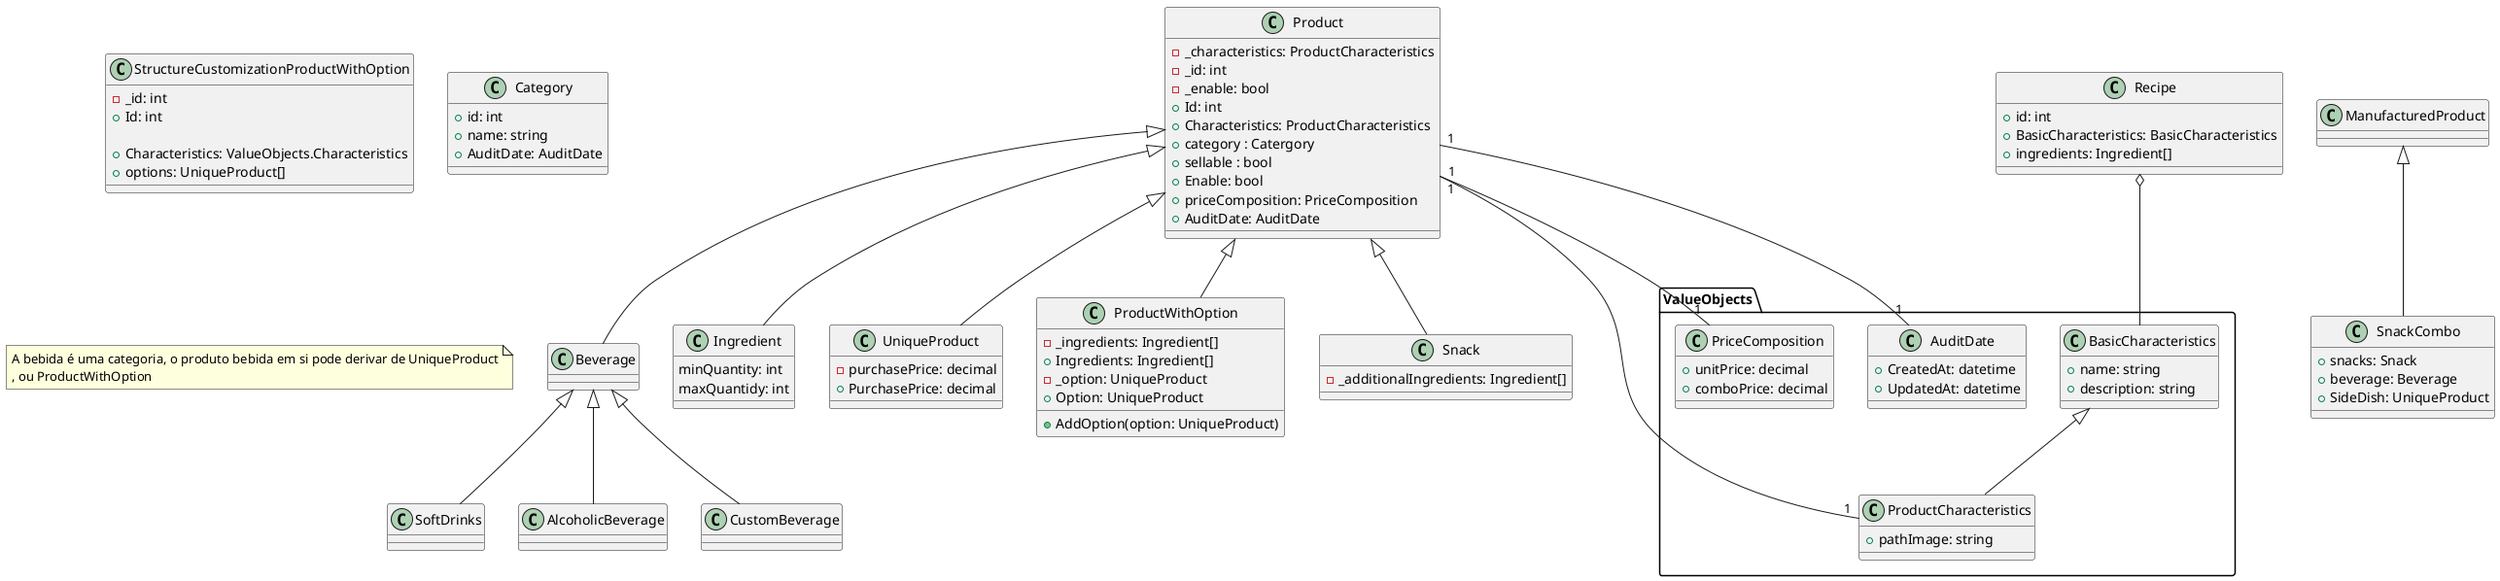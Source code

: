 @startuml Product Management

class Product {
    - _characteristics: ProductCharacteristics    
    - _id: int
    - _enable: bool
    + Id: int
    + Characteristics: ProductCharacteristics
    + category : Catergory
    + sellable : bool
    + Enable: bool
    + priceComposition: PriceComposition
    + AuditDate: AuditDate      
}

class Beverage extends Product {
    
}
class SoftDrinks extends Beverage {}
class AlcoholicBeverage extends Beverage {}
class CustomBeverage extends Beverage {}
class Ingredient extends Product {
    minQuantity: int
    maxQuantidy: int
}


class UniqueProduct extends Product {
    - purchasePrice: decimal
    + PurchasePrice: decimal
}

class ProductWithOption extends Product {
    - _ingredients: Ingredient[]
    + Ingredients: Ingredient[]
    - _option: UniqueProduct
    + Option: UniqueProduct
    + AddOption(option: UniqueProduct)
}

class StructureCustomizationProductWithOption {
    - _id: int
    + Id: int

    + Characteristics: ValueObjects.Characteristics
    + options: UniqueProduct[]
}

class Snack extends Product {    
    - _additionalIngredients: Ingredient[]
}



class SnackCombo extends ManufacturedProduct {
    + snacks: Snack
    + beverage: Beverage
    + SideDish: UniqueProduct
}

class Recipe {
    + id: int
    + BasicCharacteristics: BasicCharacteristics    
    + ingredients: Ingredient[]
}

Recipe o-- ValueObjects.BasicCharacteristics

class Category {
    + id: int
    + name: string
    + AuditDate: AuditDate
}

namespace ValueObjects {
    class BasicCharacteristics {
         + name: string
         + description: string
        }
    class  ProductCharacteristics extends BasicCharacteristics {                        
        + pathImage: string        
    }

    class AuditDate {
        + CreatedAt: datetime
        + UpdatedAt: datetime
    }

    class PriceComposition {
        + unitPrice: decimal
        + comboPrice: decimal
    }
}

Product "1" -- "1" ValueObjects.ProductCharacteristics
Product "1" -- "1" ValueObjects.PriceComposition
Product "1" -- "1" ValueObjects.AuditDate

note as BeverageNote
 A bebida é uma categoria, o produto bebida em si pode derivar de UniqueProduct
 , ou ProductWithOption
end note
@enduml

'-----------------------------------------------------------------------------------

@startuml - Product Management - Relações de Objetos - Ingredientes
object Ingredient.12 {
        
     Id: 12
    Name = "Pao brioche"
    Category = 1
    sellable = True
    Enable = True
    unitPrice = 3.00
    comboPrice = 3.00
    CreatedAt = "2024-01-07"      
}

object Ingredient.13 {
        
     Id: 13
    Name = "Tomate"
    Category = 1
    sellable = True
    Enable = True
    unitPrice = 1.00
    comboPrice = 1.00
    CreatedAt = "2024-01-07"      
}

object Ingredient.14 {
        
     Id: 14
    Name = "Alface"
    Category = 1
    sellable = True
    Enable = True
    unitPrice = 1.00
    comboPrice = 1.00
    CreatedAt = "2024-01-07"      
}

object Ingredient.15 {
        
     Id: 13
    Name = "Hamburguer"
    Category = 1
    sellable = True
    Enable = True
    unitPrice = 3.00
    comboPrice = 3.00
    CreatedAt = "2024-01-07"      
}

@enduml


@startuml - Product Management - Relações de Objetos - UniqueProduct
object Ingredient.21 {
        
     Id: 21
    Name = "Molho Barbecue"
    Category = 1
    sellable = True
    Enable = True
    unitPrice = 3.00
    comboPrice = 3.00
    CreatedAt = "2024-01-07"      
}



@enduml